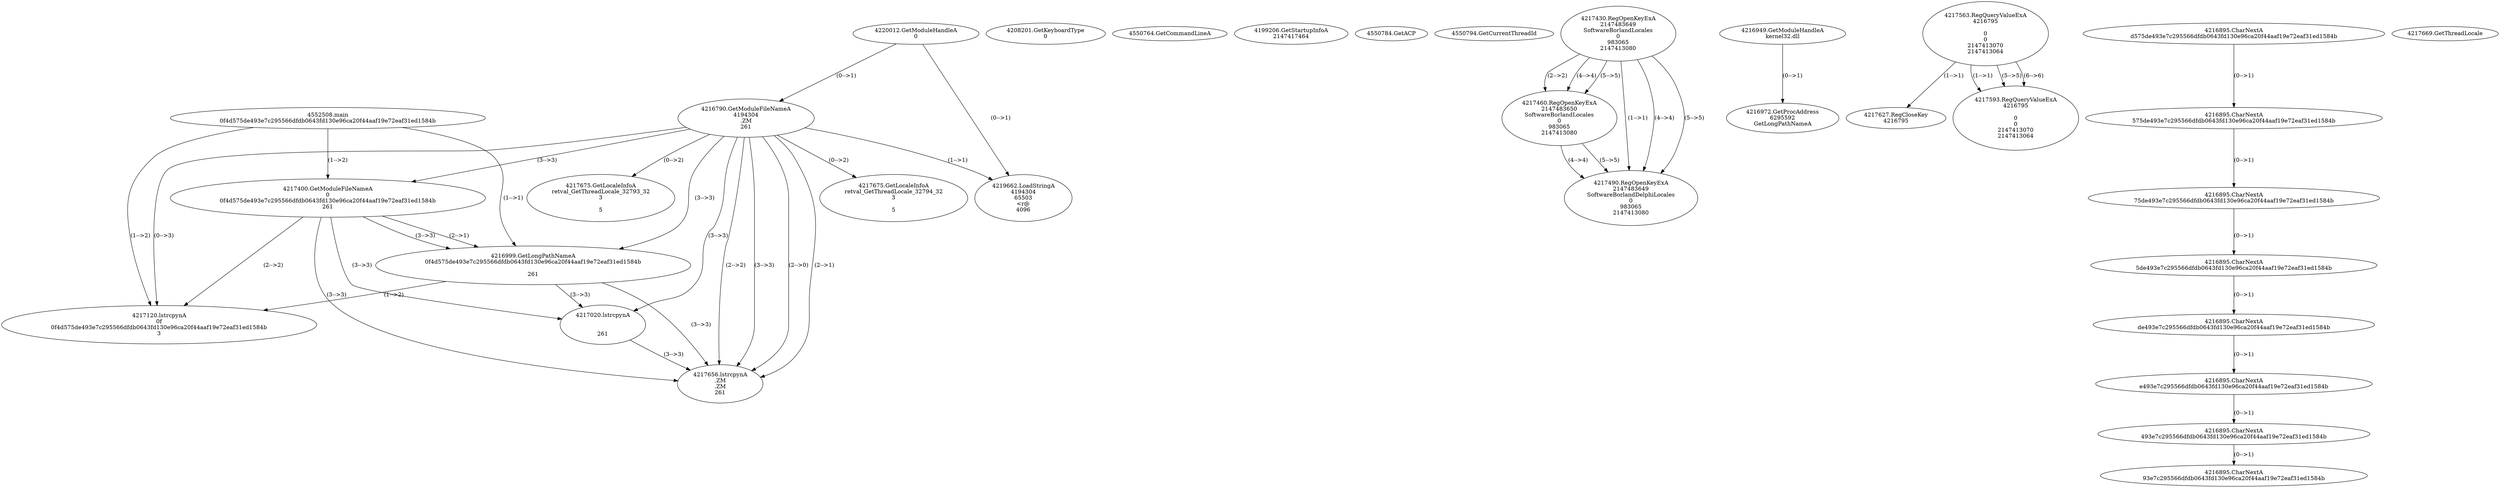 // Global SCDG with merge call
digraph {
	0 [label="4552508.main
0f4d575de493e7c295566dfdb0643fd130e96ca20f44aaf19e72eaf31ed1584b"]
	1 [label="4220012.GetModuleHandleA
0"]
	2 [label="4208201.GetKeyboardType
0"]
	3 [label="4550764.GetCommandLineA
"]
	4 [label="4199206.GetStartupInfoA
2147417464"]
	5 [label="4550784.GetACP
"]
	6 [label="4550794.GetCurrentThreadId
"]
	7 [label="4216790.GetModuleFileNameA
4194304
.ZM
261"]
	1 -> 7 [label="(0-->1)"]
	8 [label="4217400.GetModuleFileNameA
0
0f4d575de493e7c295566dfdb0643fd130e96ca20f44aaf19e72eaf31ed1584b
261"]
	0 -> 8 [label="(1-->2)"]
	7 -> 8 [label="(3-->3)"]
	9 [label="4217430.RegOpenKeyExA
2147483649
Software\Borland\Locales
0
983065
2147413080"]
	10 [label="4217460.RegOpenKeyExA
2147483650
Software\Borland\Locales
0
983065
2147413080"]
	9 -> 10 [label="(2-->2)"]
	9 -> 10 [label="(4-->4)"]
	9 -> 10 [label="(5-->5)"]
	11 [label="4216949.GetModuleHandleA
kernel32.dll"]
	12 [label="4216972.GetProcAddress
6295592
GetLongPathNameA"]
	11 -> 12 [label="(0-->1)"]
	13 [label="4216999.GetLongPathNameA
0f4d575de493e7c295566dfdb0643fd130e96ca20f44aaf19e72eaf31ed1584b

261"]
	0 -> 13 [label="(1-->1)"]
	8 -> 13 [label="(2-->1)"]
	7 -> 13 [label="(3-->3)"]
	8 -> 13 [label="(3-->3)"]
	14 [label="4217020.lstrcpynA


261"]
	7 -> 14 [label="(3-->3)"]
	8 -> 14 [label="(3-->3)"]
	13 -> 14 [label="(3-->3)"]
	15 [label="4217563.RegQueryValueExA
4216795

0
0
2147413070
2147413064"]
	16 [label="4217627.RegCloseKey
4216795"]
	15 -> 16 [label="(1-->1)"]
	17 [label="4217490.RegOpenKeyExA
2147483649
Software\Borland\Delphi\Locales
0
983065
2147413080"]
	9 -> 17 [label="(1-->1)"]
	9 -> 17 [label="(4-->4)"]
	10 -> 17 [label="(4-->4)"]
	9 -> 17 [label="(5-->5)"]
	10 -> 17 [label="(5-->5)"]
	18 [label="4217593.RegQueryValueExA
4216795

0
0
2147413070
2147413064"]
	15 -> 18 [label="(1-->1)"]
	15 -> 18 [label="(5-->5)"]
	15 -> 18 [label="(6-->6)"]
	19 [label="4217120.lstrcpynA
0f
0f4d575de493e7c295566dfdb0643fd130e96ca20f44aaf19e72eaf31ed1584b
3"]
	0 -> 19 [label="(1-->2)"]
	8 -> 19 [label="(2-->2)"]
	13 -> 19 [label="(1-->2)"]
	7 -> 19 [label="(0-->3)"]
	20 [label="4216895.CharNextA
d575de493e7c295566dfdb0643fd130e96ca20f44aaf19e72eaf31ed1584b"]
	21 [label="4216895.CharNextA
575de493e7c295566dfdb0643fd130e96ca20f44aaf19e72eaf31ed1584b"]
	20 -> 21 [label="(0-->1)"]
	22 [label="4216895.CharNextA
75de493e7c295566dfdb0643fd130e96ca20f44aaf19e72eaf31ed1584b"]
	21 -> 22 [label="(0-->1)"]
	23 [label="4216895.CharNextA
5de493e7c295566dfdb0643fd130e96ca20f44aaf19e72eaf31ed1584b"]
	22 -> 23 [label="(0-->1)"]
	24 [label="4216895.CharNextA
de493e7c295566dfdb0643fd130e96ca20f44aaf19e72eaf31ed1584b"]
	23 -> 24 [label="(0-->1)"]
	25 [label="4216895.CharNextA
e493e7c295566dfdb0643fd130e96ca20f44aaf19e72eaf31ed1584b"]
	24 -> 25 [label="(0-->1)"]
	26 [label="4216895.CharNextA
493e7c295566dfdb0643fd130e96ca20f44aaf19e72eaf31ed1584b"]
	25 -> 26 [label="(0-->1)"]
	27 [label="4216895.CharNextA
93e7c295566dfdb0643fd130e96ca20f44aaf19e72eaf31ed1584b"]
	26 -> 27 [label="(0-->1)"]
	28 [label="4217656.lstrcpynA
.ZM
.ZM
261"]
	7 -> 28 [label="(2-->1)"]
	7 -> 28 [label="(2-->2)"]
	7 -> 28 [label="(3-->3)"]
	8 -> 28 [label="(3-->3)"]
	13 -> 28 [label="(3-->3)"]
	14 -> 28 [label="(3-->3)"]
	7 -> 28 [label="(2-->0)"]
	29 [label="4217669.GetThreadLocale
"]
	30 [label="4217675.GetLocaleInfoA
retval_GetThreadLocale_32794_32
3

5"]
	7 -> 30 [label="(0-->2)"]
	31 [label="4219662.LoadStringA
4194304
65503
<r@
4096"]
	1 -> 31 [label="(0-->1)"]
	7 -> 31 [label="(1-->1)"]
	32 [label="4217675.GetLocaleInfoA
retval_GetThreadLocale_32793_32
3

5"]
	7 -> 32 [label="(0-->2)"]
}
